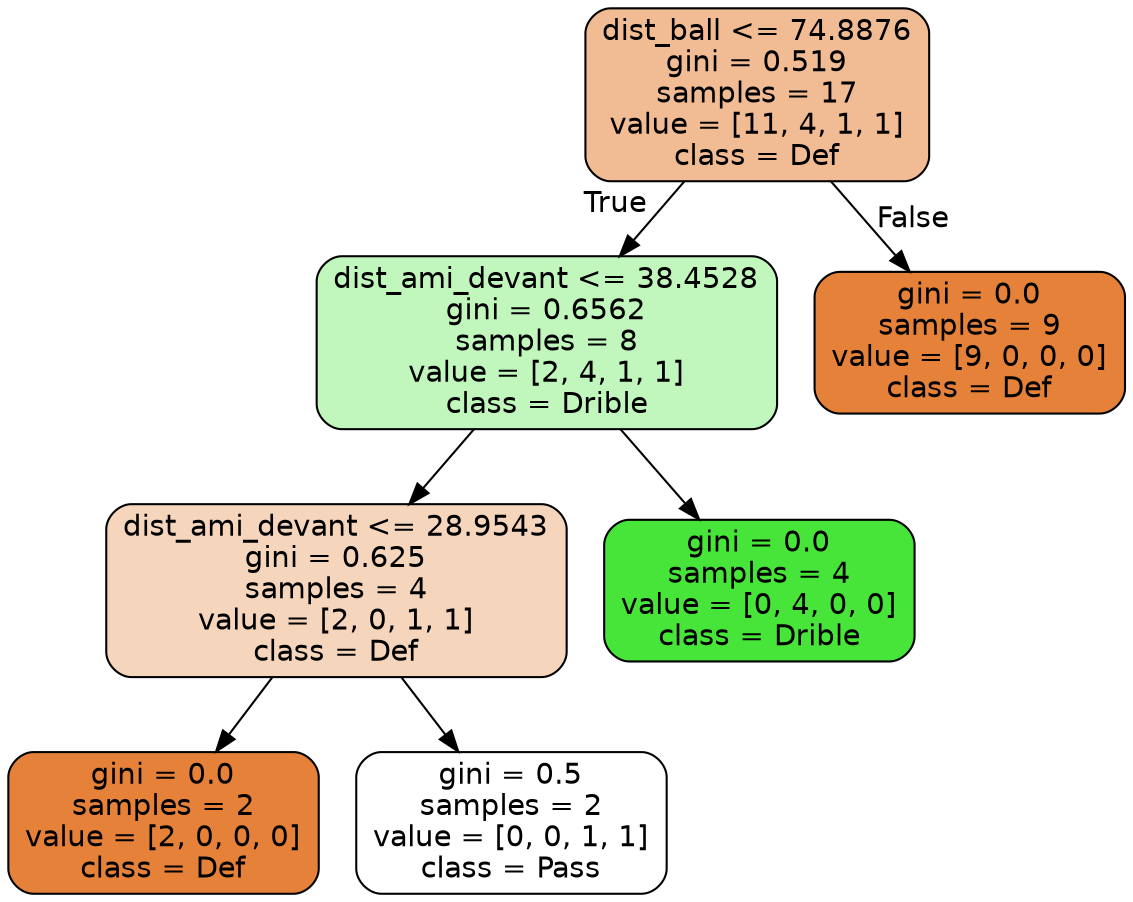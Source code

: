 digraph Tree {
node [shape=box, style="filled, rounded", color="black", fontname=helvetica] ;
edge [fontname=helvetica] ;
0 [label="dist_ball <= 74.8876\ngini = 0.519\nsamples = 17\nvalue = [11, 4, 1, 1]\nclass = Def", fillcolor="#e5813989"] ;
1 [label="dist_ami_devant <= 38.4528\ngini = 0.6562\nsamples = 8\nvalue = [2, 4, 1, 1]\nclass = Drible", fillcolor="#47e53955"] ;
0 -> 1 [labeldistance=2.5, labelangle=45, headlabel="True"] ;
2 [label="dist_ami_devant <= 28.9543\ngini = 0.625\nsamples = 4\nvalue = [2, 0, 1, 1]\nclass = Def", fillcolor="#e5813955"] ;
1 -> 2 ;
3 [label="gini = 0.0\nsamples = 2\nvalue = [2, 0, 0, 0]\nclass = Def", fillcolor="#e58139ff"] ;
2 -> 3 ;
4 [label="gini = 0.5\nsamples = 2\nvalue = [0, 0, 1, 1]\nclass = Pass", fillcolor="#399de500"] ;
2 -> 4 ;
5 [label="gini = 0.0\nsamples = 4\nvalue = [0, 4, 0, 0]\nclass = Drible", fillcolor="#47e539ff"] ;
1 -> 5 ;
6 [label="gini = 0.0\nsamples = 9\nvalue = [9, 0, 0, 0]\nclass = Def", fillcolor="#e58139ff"] ;
0 -> 6 [labeldistance=2.5, labelangle=-45, headlabel="False"] ;
}